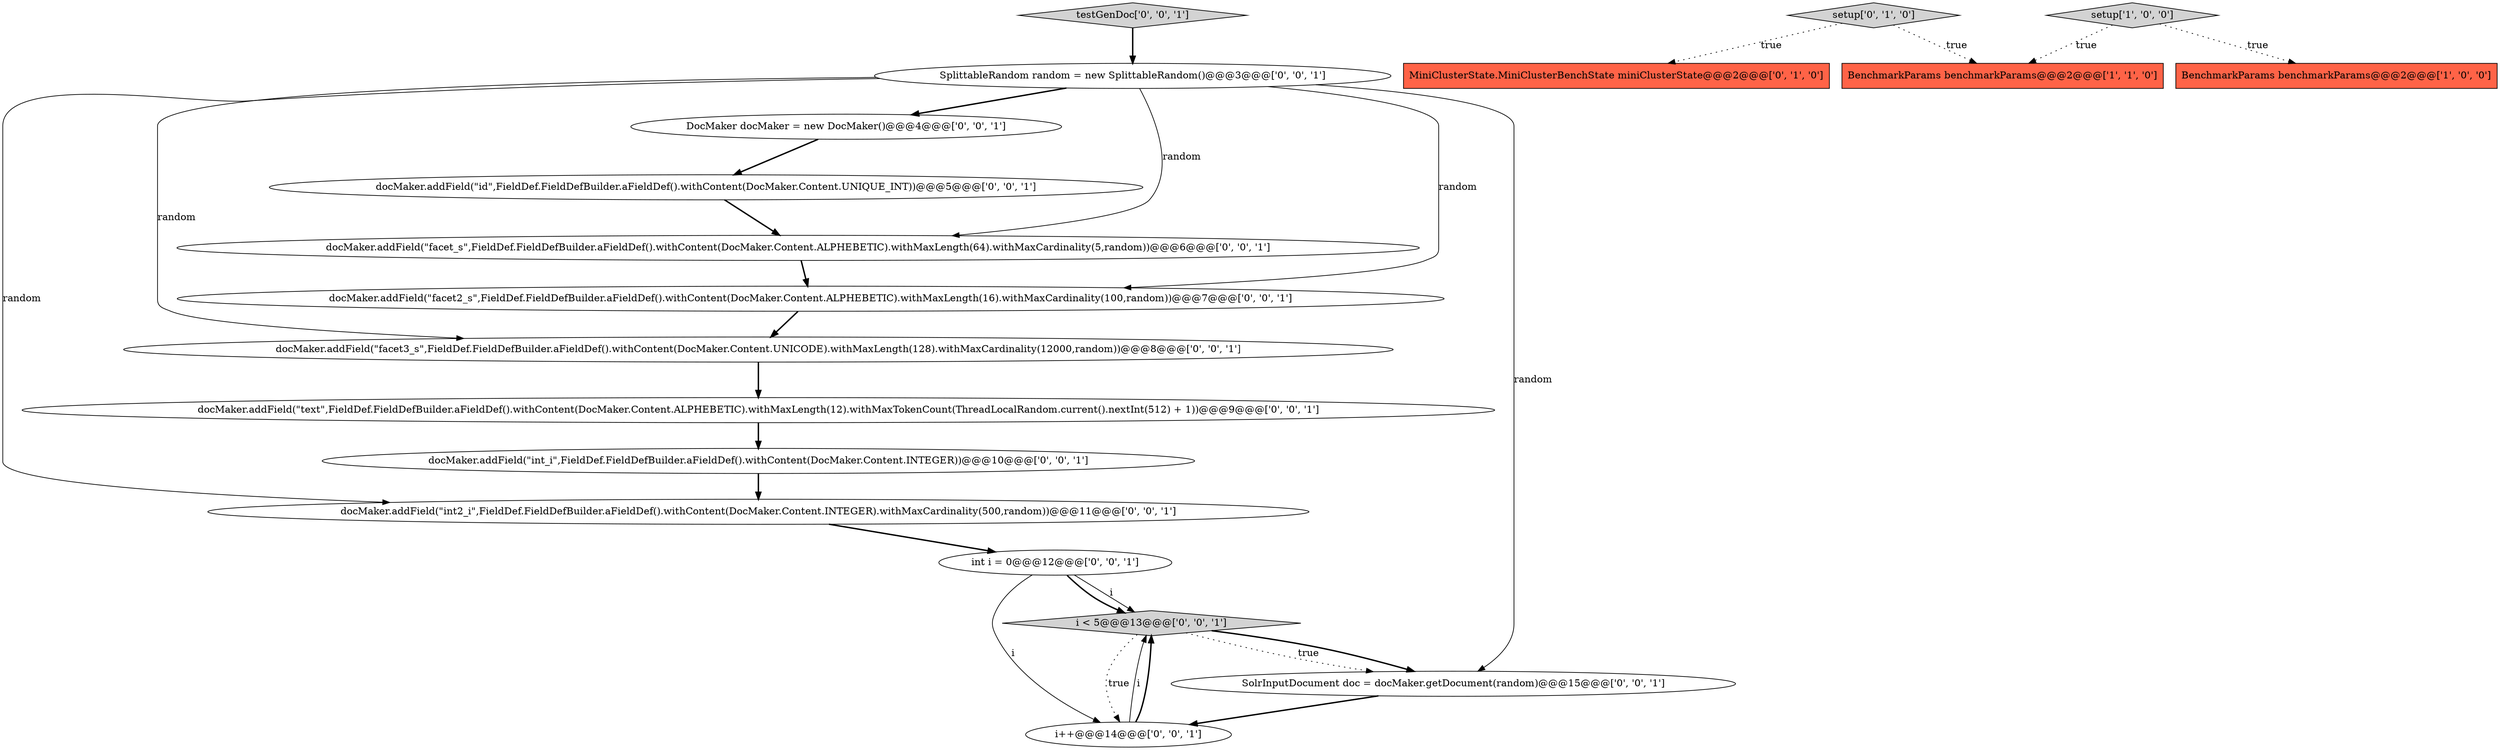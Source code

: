 digraph {
7 [style = filled, label = "docMaker.addField(\"text\",FieldDef.FieldDefBuilder.aFieldDef().withContent(DocMaker.Content.ALPHEBETIC).withMaxLength(12).withMaxTokenCount(ThreadLocalRandom.current().nextInt(512) + 1))@@@9@@@['0', '0', '1']", fillcolor = white, shape = ellipse image = "AAA0AAABBB3BBB"];
8 [style = filled, label = "SplittableRandom random = new SplittableRandom()@@@3@@@['0', '0', '1']", fillcolor = white, shape = ellipse image = "AAA0AAABBB3BBB"];
10 [style = filled, label = "i < 5@@@13@@@['0', '0', '1']", fillcolor = lightgray, shape = diamond image = "AAA0AAABBB3BBB"];
11 [style = filled, label = "docMaker.addField(\"id\",FieldDef.FieldDefBuilder.aFieldDef().withContent(DocMaker.Content.UNIQUE_INT))@@@5@@@['0', '0', '1']", fillcolor = white, shape = ellipse image = "AAA0AAABBB3BBB"];
6 [style = filled, label = "DocMaker docMaker = new DocMaker()@@@4@@@['0', '0', '1']", fillcolor = white, shape = ellipse image = "AAA0AAABBB3BBB"];
9 [style = filled, label = "docMaker.addField(\"int2_i\",FieldDef.FieldDefBuilder.aFieldDef().withContent(DocMaker.Content.INTEGER).withMaxCardinality(500,random))@@@11@@@['0', '0', '1']", fillcolor = white, shape = ellipse image = "AAA0AAABBB3BBB"];
13 [style = filled, label = "int i = 0@@@12@@@['0', '0', '1']", fillcolor = white, shape = ellipse image = "AAA0AAABBB3BBB"];
18 [style = filled, label = "SolrInputDocument doc = docMaker.getDocument(random)@@@15@@@['0', '0', '1']", fillcolor = white, shape = ellipse image = "AAA0AAABBB3BBB"];
4 [style = filled, label = "MiniClusterState.MiniClusterBenchState miniClusterState@@@2@@@['0', '1', '0']", fillcolor = tomato, shape = box image = "AAA0AAABBB2BBB"];
15 [style = filled, label = "docMaker.addField(\"facet3_s\",FieldDef.FieldDefBuilder.aFieldDef().withContent(DocMaker.Content.UNICODE).withMaxLength(128).withMaxCardinality(12000,random))@@@8@@@['0', '0', '1']", fillcolor = white, shape = ellipse image = "AAA0AAABBB3BBB"];
1 [style = filled, label = "setup['1', '0', '0']", fillcolor = lightgray, shape = diamond image = "AAA0AAABBB1BBB"];
2 [style = filled, label = "BenchmarkParams benchmarkParams@@@2@@@['1', '1', '0']", fillcolor = tomato, shape = box image = "AAA0AAABBB1BBB"];
5 [style = filled, label = "testGenDoc['0', '0', '1']", fillcolor = lightgray, shape = diamond image = "AAA0AAABBB3BBB"];
12 [style = filled, label = "docMaker.addField(\"int_i\",FieldDef.FieldDefBuilder.aFieldDef().withContent(DocMaker.Content.INTEGER))@@@10@@@['0', '0', '1']", fillcolor = white, shape = ellipse image = "AAA0AAABBB3BBB"];
14 [style = filled, label = "docMaker.addField(\"facet2_s\",FieldDef.FieldDefBuilder.aFieldDef().withContent(DocMaker.Content.ALPHEBETIC).withMaxLength(16).withMaxCardinality(100,random))@@@7@@@['0', '0', '1']", fillcolor = white, shape = ellipse image = "AAA0AAABBB3BBB"];
16 [style = filled, label = "docMaker.addField(\"facet_s\",FieldDef.FieldDefBuilder.aFieldDef().withContent(DocMaker.Content.ALPHEBETIC).withMaxLength(64).withMaxCardinality(5,random))@@@6@@@['0', '0', '1']", fillcolor = white, shape = ellipse image = "AAA0AAABBB3BBB"];
3 [style = filled, label = "setup['0', '1', '0']", fillcolor = lightgray, shape = diamond image = "AAA0AAABBB2BBB"];
0 [style = filled, label = "BenchmarkParams benchmarkParams@@@2@@@['1', '0', '0']", fillcolor = tomato, shape = box image = "AAA0AAABBB1BBB"];
17 [style = filled, label = "i++@@@14@@@['0', '0', '1']", fillcolor = white, shape = ellipse image = "AAA0AAABBB3BBB"];
8->14 [style = solid, label="random"];
5->8 [style = bold, label=""];
8->15 [style = solid, label="random"];
8->9 [style = solid, label="random"];
1->0 [style = dotted, label="true"];
17->10 [style = solid, label="i"];
6->11 [style = bold, label=""];
9->13 [style = bold, label=""];
8->18 [style = solid, label="random"];
11->16 [style = bold, label=""];
8->6 [style = bold, label=""];
15->7 [style = bold, label=""];
10->18 [style = bold, label=""];
12->9 [style = bold, label=""];
10->18 [style = dotted, label="true"];
7->12 [style = bold, label=""];
13->10 [style = solid, label="i"];
3->4 [style = dotted, label="true"];
3->2 [style = dotted, label="true"];
16->14 [style = bold, label=""];
8->16 [style = solid, label="random"];
1->2 [style = dotted, label="true"];
18->17 [style = bold, label=""];
10->17 [style = dotted, label="true"];
13->10 [style = bold, label=""];
14->15 [style = bold, label=""];
13->17 [style = solid, label="i"];
17->10 [style = bold, label=""];
}
